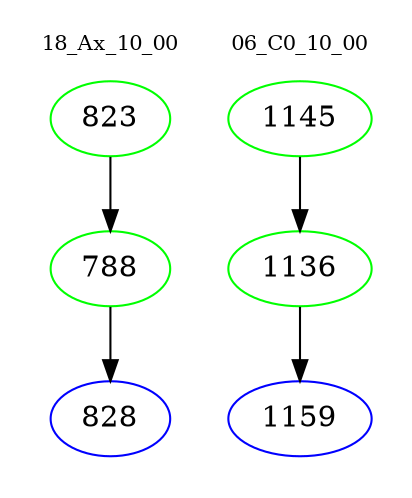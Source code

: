 digraph{
subgraph cluster_0 {
color = white
label = "18_Ax_10_00";
fontsize=10;
T0_823 [label="823", color="green"]
T0_823 -> T0_788 [color="black"]
T0_788 [label="788", color="green"]
T0_788 -> T0_828 [color="black"]
T0_828 [label="828", color="blue"]
}
subgraph cluster_1 {
color = white
label = "06_C0_10_00";
fontsize=10;
T1_1145 [label="1145", color="green"]
T1_1145 -> T1_1136 [color="black"]
T1_1136 [label="1136", color="green"]
T1_1136 -> T1_1159 [color="black"]
T1_1159 [label="1159", color="blue"]
}
}

